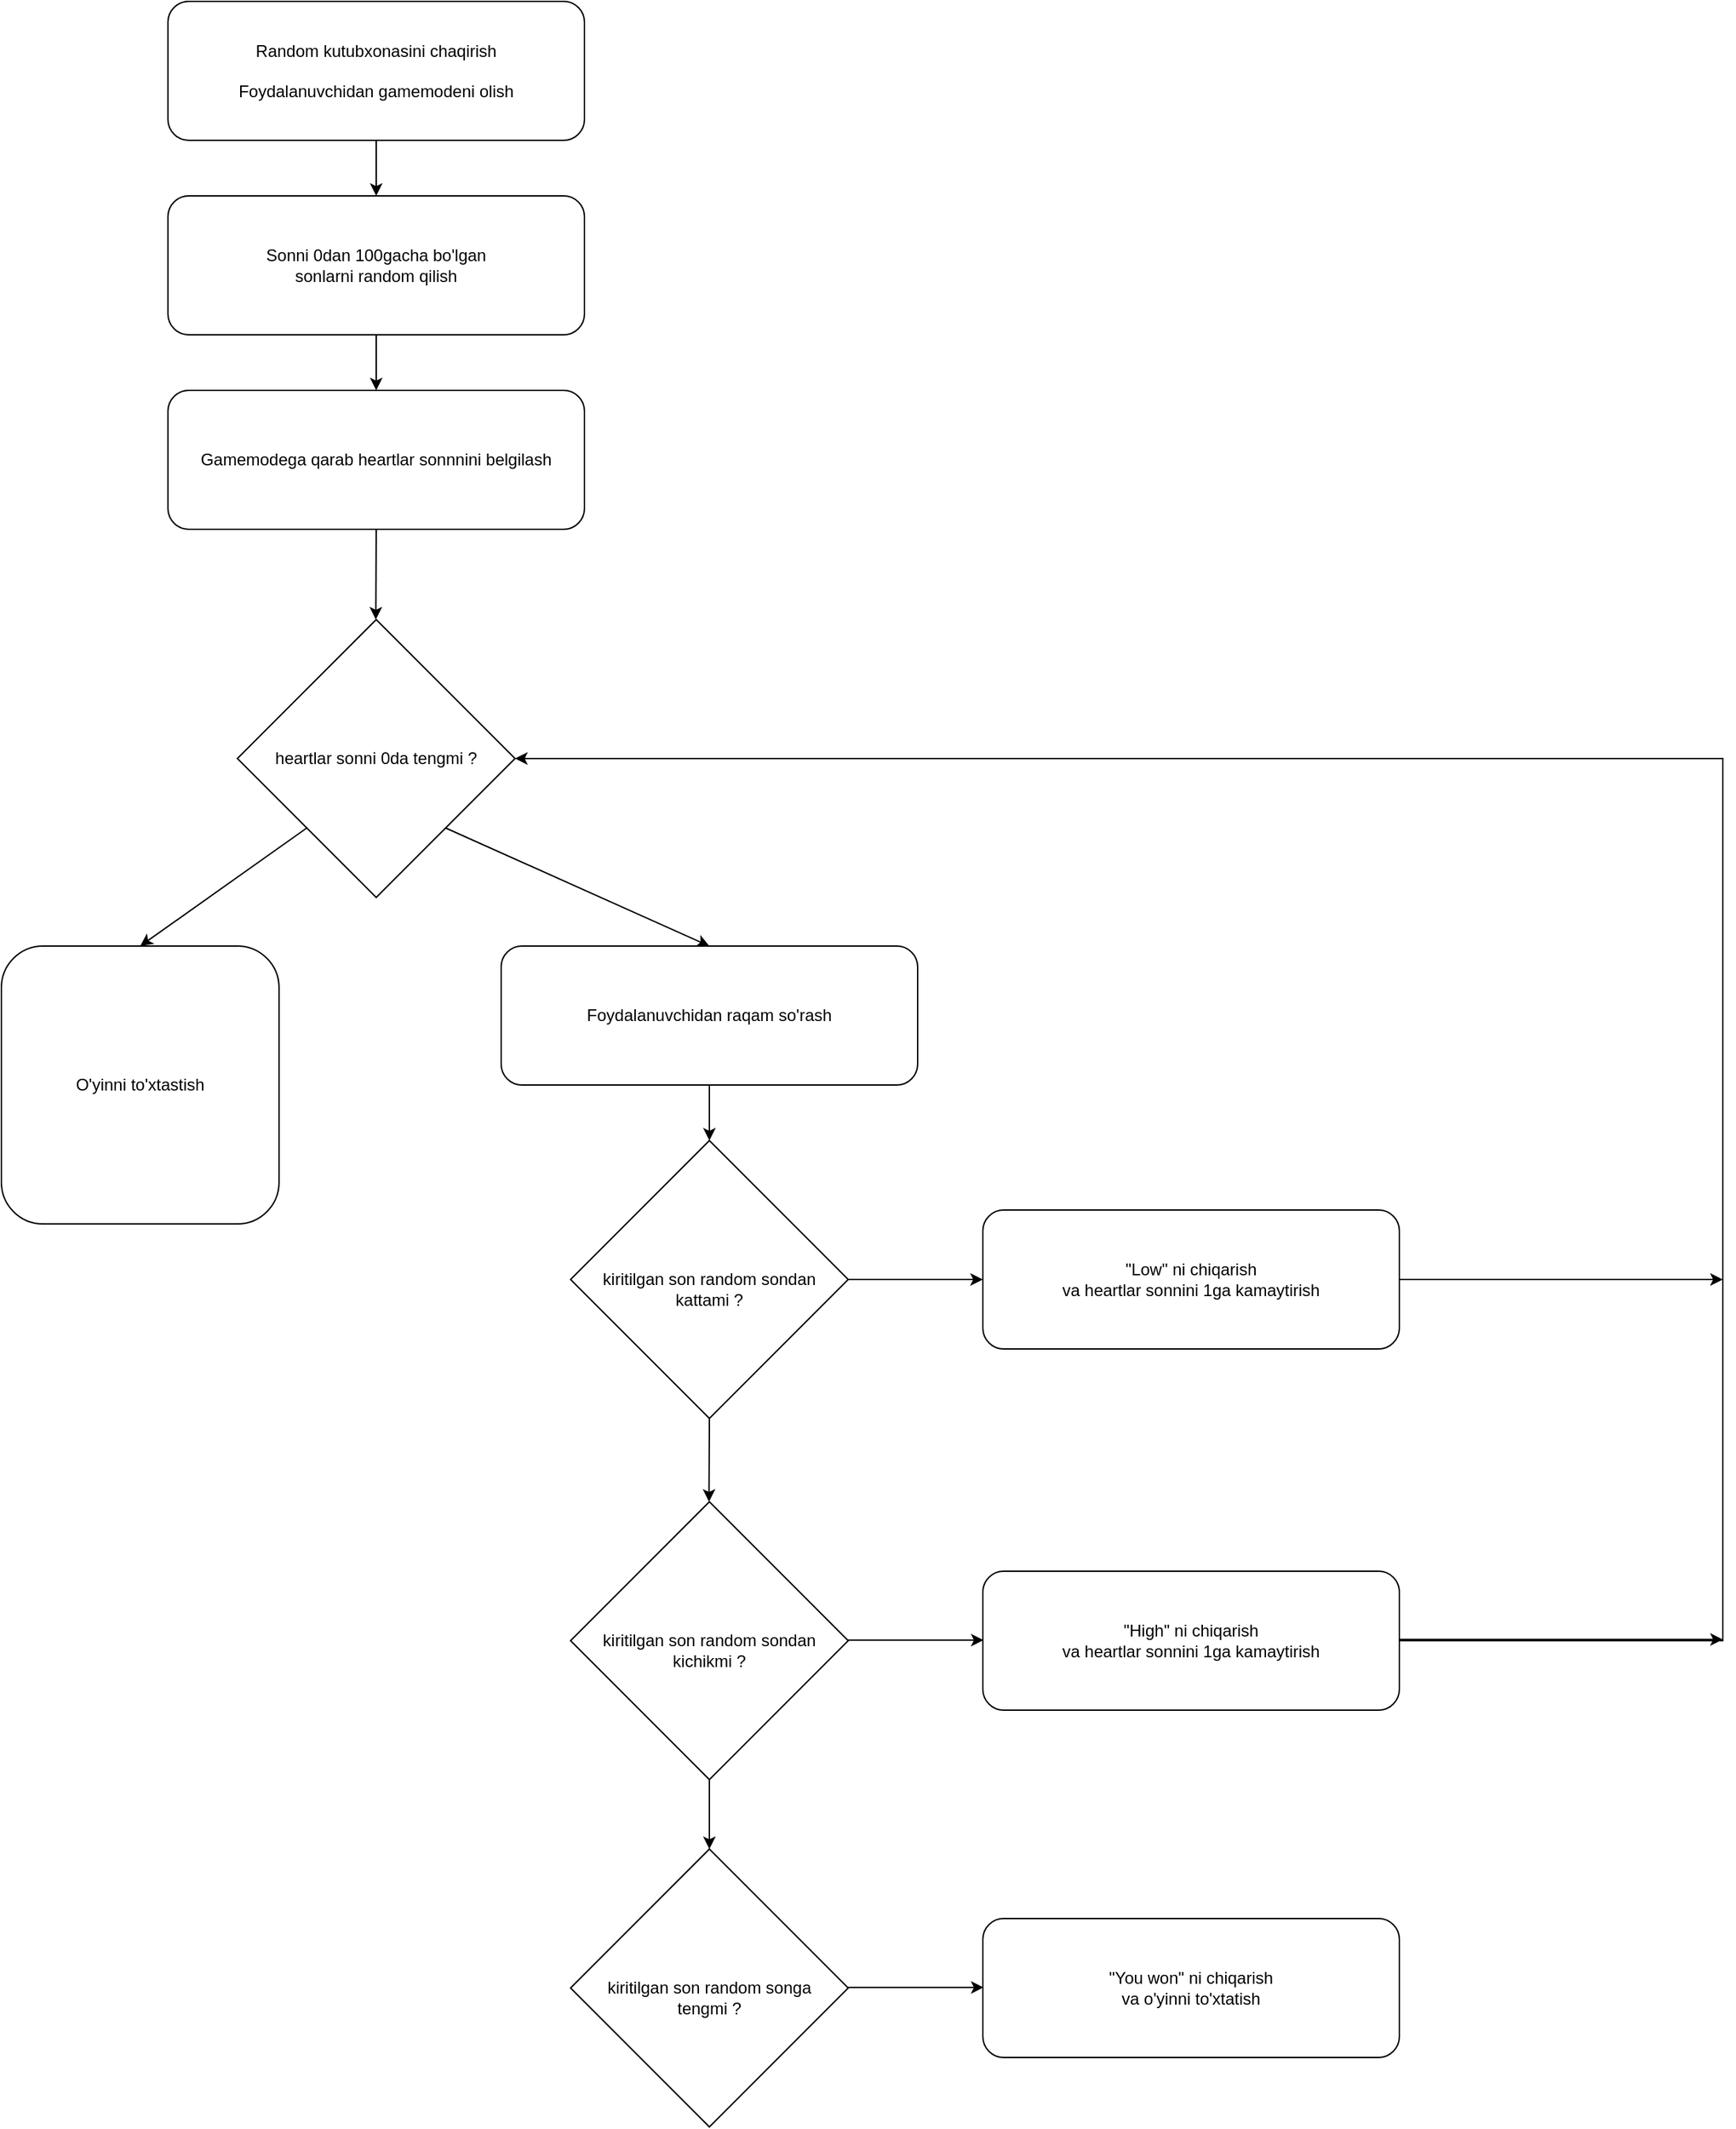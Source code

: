 <mxfile version="23.1.5" type="github">
  <diagram id="C5RBs43oDa-KdzZeNtuy" name="Page-1">
    <mxGraphModel dx="4200" dy="2120" grid="1" gridSize="10" guides="1" tooltips="1" connect="1" arrows="1" fold="1" page="1" pageScale="1" pageWidth="827" pageHeight="1169" math="0" shadow="0">
      <root>
        <mxCell id="WIyWlLk6GJQsqaUBKTNV-0" />
        <mxCell id="WIyWlLk6GJQsqaUBKTNV-1" parent="WIyWlLk6GJQsqaUBKTNV-0" />
        <mxCell id="MHU4kRLM9bzFtjRCCSRE-0" value="Random kutubxonasini chaqirish&lt;br&gt;&lt;br&gt;Foydalanuvchidan gamemodeni olish" style="rounded=1;whiteSpace=wrap;html=1;" parent="WIyWlLk6GJQsqaUBKTNV-1" vertex="1">
          <mxGeometry x="240" y="40" width="300" height="100" as="geometry" />
        </mxCell>
        <mxCell id="MHU4kRLM9bzFtjRCCSRE-1" value="Gamemodega qarab heartlar sonnnini belgilash" style="rounded=1;whiteSpace=wrap;html=1;" parent="WIyWlLk6GJQsqaUBKTNV-1" vertex="1">
          <mxGeometry x="240" y="320" width="300" height="100" as="geometry" />
        </mxCell>
        <mxCell id="MHU4kRLM9bzFtjRCCSRE-3" value="Sonni 0dan 100gacha bo&#39;lgan&lt;br&gt;sonlarni&amp;nbsp;random qilish" style="rounded=1;whiteSpace=wrap;html=1;" parent="WIyWlLk6GJQsqaUBKTNV-1" vertex="1">
          <mxGeometry x="240" y="180" width="300" height="100" as="geometry" />
        </mxCell>
        <mxCell id="MHU4kRLM9bzFtjRCCSRE-4" value="heartlar sonni 0da tengmi ?" style="rhombus;whiteSpace=wrap;html=1;" parent="WIyWlLk6GJQsqaUBKTNV-1" vertex="1">
          <mxGeometry x="290" y="485" width="200" height="200" as="geometry" />
        </mxCell>
        <mxCell id="AU5U2urCdwb4kxW75dGj-0" value="O&#39;yinni to&#39;xtastish" style="rounded=1;whiteSpace=wrap;html=1;" vertex="1" parent="WIyWlLk6GJQsqaUBKTNV-1">
          <mxGeometry x="120" y="720" width="200" height="200" as="geometry" />
        </mxCell>
        <mxCell id="AU5U2urCdwb4kxW75dGj-1" value="Foydalanuvchidan raqam so&#39;rash" style="rounded=1;whiteSpace=wrap;html=1;" vertex="1" parent="WIyWlLk6GJQsqaUBKTNV-1">
          <mxGeometry x="480" y="720" width="300" height="100" as="geometry" />
        </mxCell>
        <mxCell id="AU5U2urCdwb4kxW75dGj-4" value="&lt;br&gt;kiritilgan son random sondan&lt;br&gt;kattami ?" style="rhombus;whiteSpace=wrap;html=1;" vertex="1" parent="WIyWlLk6GJQsqaUBKTNV-1">
          <mxGeometry x="530" y="860" width="200" height="200" as="geometry" />
        </mxCell>
        <mxCell id="AU5U2urCdwb4kxW75dGj-5" value="&lt;br&gt;kiritilgan son random songa&lt;br&gt;tengmi ?" style="rhombus;whiteSpace=wrap;html=1;" vertex="1" parent="WIyWlLk6GJQsqaUBKTNV-1">
          <mxGeometry x="530" y="1370" width="200" height="200" as="geometry" />
        </mxCell>
        <mxCell id="AU5U2urCdwb4kxW75dGj-6" value="&lt;br&gt;kiritilgan son random sondan kichikmi ?" style="rhombus;whiteSpace=wrap;html=1;" vertex="1" parent="WIyWlLk6GJQsqaUBKTNV-1">
          <mxGeometry x="530" y="1120" width="200" height="200" as="geometry" />
        </mxCell>
        <mxCell id="AU5U2urCdwb4kxW75dGj-8" value="&quot;Low&quot; ni chiqarish&lt;br&gt;va heartlar sonnini 1ga kamaytirish" style="rounded=1;whiteSpace=wrap;html=1;" vertex="1" parent="WIyWlLk6GJQsqaUBKTNV-1">
          <mxGeometry x="827" y="910" width="300" height="100" as="geometry" />
        </mxCell>
        <mxCell id="AU5U2urCdwb4kxW75dGj-9" value="&quot;You won&quot; ni chiqarish&lt;br&gt;va o&#39;yinni to&#39;xtatish" style="rounded=1;whiteSpace=wrap;html=1;" vertex="1" parent="WIyWlLk6GJQsqaUBKTNV-1">
          <mxGeometry x="827" y="1420" width="300" height="100" as="geometry" />
        </mxCell>
        <mxCell id="AU5U2urCdwb4kxW75dGj-10" value="&quot;High&quot; ni chiqarish&lt;br&gt;va heartlar sonnini 1ga kamaytirish" style="rounded=1;whiteSpace=wrap;html=1;" vertex="1" parent="WIyWlLk6GJQsqaUBKTNV-1">
          <mxGeometry x="827" y="1170" width="300" height="100" as="geometry" />
        </mxCell>
        <mxCell id="AU5U2urCdwb4kxW75dGj-11" value="" style="endArrow=classic;html=1;rounded=0;exitX=0.5;exitY=1;exitDx=0;exitDy=0;entryX=0.5;entryY=0;entryDx=0;entryDy=0;" edge="1" parent="WIyWlLk6GJQsqaUBKTNV-1" source="MHU4kRLM9bzFtjRCCSRE-0" target="MHU4kRLM9bzFtjRCCSRE-3">
          <mxGeometry width="50" height="50" relative="1" as="geometry">
            <mxPoint x="430" y="350" as="sourcePoint" />
            <mxPoint x="480" y="300" as="targetPoint" />
          </mxGeometry>
        </mxCell>
        <mxCell id="AU5U2urCdwb4kxW75dGj-12" value="" style="endArrow=classic;html=1;rounded=0;entryX=0.5;entryY=0;entryDx=0;entryDy=0;" edge="1" parent="WIyWlLk6GJQsqaUBKTNV-1" target="MHU4kRLM9bzFtjRCCSRE-1">
          <mxGeometry width="50" height="50" relative="1" as="geometry">
            <mxPoint x="390" y="280" as="sourcePoint" />
            <mxPoint x="400" y="190" as="targetPoint" />
          </mxGeometry>
        </mxCell>
        <mxCell id="AU5U2urCdwb4kxW75dGj-13" value="" style="endArrow=classic;html=1;rounded=0;entryX=0.5;entryY=0;entryDx=0;entryDy=0;exitX=0.5;exitY=1;exitDx=0;exitDy=0;" edge="1" parent="WIyWlLk6GJQsqaUBKTNV-1" source="MHU4kRLM9bzFtjRCCSRE-1">
          <mxGeometry width="50" height="50" relative="1" as="geometry">
            <mxPoint x="389.71" y="445" as="sourcePoint" />
            <mxPoint x="389.71" y="485" as="targetPoint" />
          </mxGeometry>
        </mxCell>
        <mxCell id="AU5U2urCdwb4kxW75dGj-14" value="" style="endArrow=classic;html=1;rounded=0;entryX=0.5;entryY=0;entryDx=0;entryDy=0;exitX=0;exitY=1;exitDx=0;exitDy=0;" edge="1" parent="WIyWlLk6GJQsqaUBKTNV-1" source="MHU4kRLM9bzFtjRCCSRE-4" target="AU5U2urCdwb4kxW75dGj-0">
          <mxGeometry width="50" height="50" relative="1" as="geometry">
            <mxPoint x="200.29" y="655" as="sourcePoint" />
            <mxPoint x="200.0" y="720" as="targetPoint" />
          </mxGeometry>
        </mxCell>
        <mxCell id="AU5U2urCdwb4kxW75dGj-15" value="" style="endArrow=classic;html=1;rounded=0;entryX=0.5;entryY=0;entryDx=0;entryDy=0;exitX=1;exitY=1;exitDx=0;exitDy=0;" edge="1" parent="WIyWlLk6GJQsqaUBKTNV-1" source="MHU4kRLM9bzFtjRCCSRE-4" target="AU5U2urCdwb4kxW75dGj-1">
          <mxGeometry width="50" height="50" relative="1" as="geometry">
            <mxPoint x="520" y="630" as="sourcePoint" />
            <mxPoint x="590" y="695" as="targetPoint" />
          </mxGeometry>
        </mxCell>
        <mxCell id="AU5U2urCdwb4kxW75dGj-16" value="" style="endArrow=classic;html=1;rounded=0;exitX=0.5;exitY=1;exitDx=0;exitDy=0;" edge="1" parent="WIyWlLk6GJQsqaUBKTNV-1">
          <mxGeometry width="50" height="50" relative="1" as="geometry">
            <mxPoint x="630" y="820" as="sourcePoint" />
            <mxPoint x="630" y="860" as="targetPoint" />
          </mxGeometry>
        </mxCell>
        <mxCell id="AU5U2urCdwb4kxW75dGj-17" value="" style="endArrow=classic;html=1;rounded=0;exitX=0.5;exitY=1;exitDx=0;exitDy=0;" edge="1" parent="WIyWlLk6GJQsqaUBKTNV-1" source="AU5U2urCdwb4kxW75dGj-4">
          <mxGeometry width="50" height="50" relative="1" as="geometry">
            <mxPoint x="629.71" y="1080" as="sourcePoint" />
            <mxPoint x="629.71" y="1120" as="targetPoint" />
          </mxGeometry>
        </mxCell>
        <mxCell id="AU5U2urCdwb4kxW75dGj-18" value="" style="endArrow=classic;html=1;rounded=0;exitX=0.5;exitY=1;exitDx=0;exitDy=0;" edge="1" parent="WIyWlLk6GJQsqaUBKTNV-1">
          <mxGeometry width="50" height="50" relative="1" as="geometry">
            <mxPoint x="630" y="1320" as="sourcePoint" />
            <mxPoint x="630" y="1370" as="targetPoint" />
          </mxGeometry>
        </mxCell>
        <mxCell id="AU5U2urCdwb4kxW75dGj-21" value="" style="endArrow=classic;html=1;rounded=0;exitX=0.5;exitY=1;exitDx=0;exitDy=0;entryX=0;entryY=0.5;entryDx=0;entryDy=0;" edge="1" parent="WIyWlLk6GJQsqaUBKTNV-1" target="AU5U2urCdwb4kxW75dGj-8">
          <mxGeometry width="50" height="50" relative="1" as="geometry">
            <mxPoint x="729.49" y="960" as="sourcePoint" />
            <mxPoint x="729.2" y="1020" as="targetPoint" />
          </mxGeometry>
        </mxCell>
        <mxCell id="AU5U2urCdwb4kxW75dGj-22" value="" style="endArrow=classic;html=1;rounded=0;exitX=0.5;exitY=1;exitDx=0;exitDy=0;entryX=0;entryY=0.5;entryDx=0;entryDy=0;" edge="1" parent="WIyWlLk6GJQsqaUBKTNV-1">
          <mxGeometry width="50" height="50" relative="1" as="geometry">
            <mxPoint x="730" y="1219.6" as="sourcePoint" />
            <mxPoint x="827.51" y="1219.6" as="targetPoint" />
          </mxGeometry>
        </mxCell>
        <mxCell id="AU5U2urCdwb4kxW75dGj-23" value="" style="endArrow=classic;html=1;rounded=0;exitX=0.5;exitY=1;exitDx=0;exitDy=0;entryX=0;entryY=0.5;entryDx=0;entryDy=0;" edge="1" parent="WIyWlLk6GJQsqaUBKTNV-1">
          <mxGeometry width="50" height="50" relative="1" as="geometry">
            <mxPoint x="730" y="1469.6" as="sourcePoint" />
            <mxPoint x="827.51" y="1469.6" as="targetPoint" />
          </mxGeometry>
        </mxCell>
        <mxCell id="AU5U2urCdwb4kxW75dGj-24" value="" style="endArrow=classic;html=1;rounded=0;entryX=1;entryY=0.5;entryDx=0;entryDy=0;exitX=1;exitY=0.5;exitDx=0;exitDy=0;" edge="1" parent="WIyWlLk6GJQsqaUBKTNV-1" source="AU5U2urCdwb4kxW75dGj-10" target="MHU4kRLM9bzFtjRCCSRE-4">
          <mxGeometry width="50" height="50" relative="1" as="geometry">
            <mxPoint x="1127" y="1210" as="sourcePoint" />
            <mxPoint x="1317" y="1295" as="targetPoint" />
            <Array as="points">
              <mxPoint x="1360" y="1220" />
              <mxPoint x="1360" y="585" />
            </Array>
          </mxGeometry>
        </mxCell>
        <mxCell id="AU5U2urCdwb4kxW75dGj-25" value="" style="endArrow=classic;html=1;rounded=0;exitX=1;exitY=0.5;exitDx=0;exitDy=0;" edge="1" parent="WIyWlLk6GJQsqaUBKTNV-1" source="AU5U2urCdwb4kxW75dGj-8">
          <mxGeometry width="50" height="50" relative="1" as="geometry">
            <mxPoint x="1190" y="990" as="sourcePoint" />
            <mxPoint x="1360" y="960" as="targetPoint" />
          </mxGeometry>
        </mxCell>
        <mxCell id="AU5U2urCdwb4kxW75dGj-26" value="" style="endArrow=classic;html=1;rounded=0;exitX=1;exitY=0.5;exitDx=0;exitDy=0;" edge="1" parent="WIyWlLk6GJQsqaUBKTNV-1">
          <mxGeometry width="50" height="50" relative="1" as="geometry">
            <mxPoint x="1127" y="1219.17" as="sourcePoint" />
            <mxPoint x="1360" y="1219.17" as="targetPoint" />
          </mxGeometry>
        </mxCell>
      </root>
    </mxGraphModel>
  </diagram>
</mxfile>
